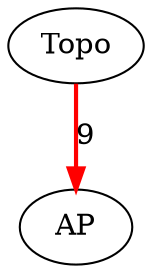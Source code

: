 digraph G {
  "Topo" [label="Topo"];
  "AP" [label="AP"];
  "Topo" -> "AP" [label="9", color=red, penwidth=2.0];
}
